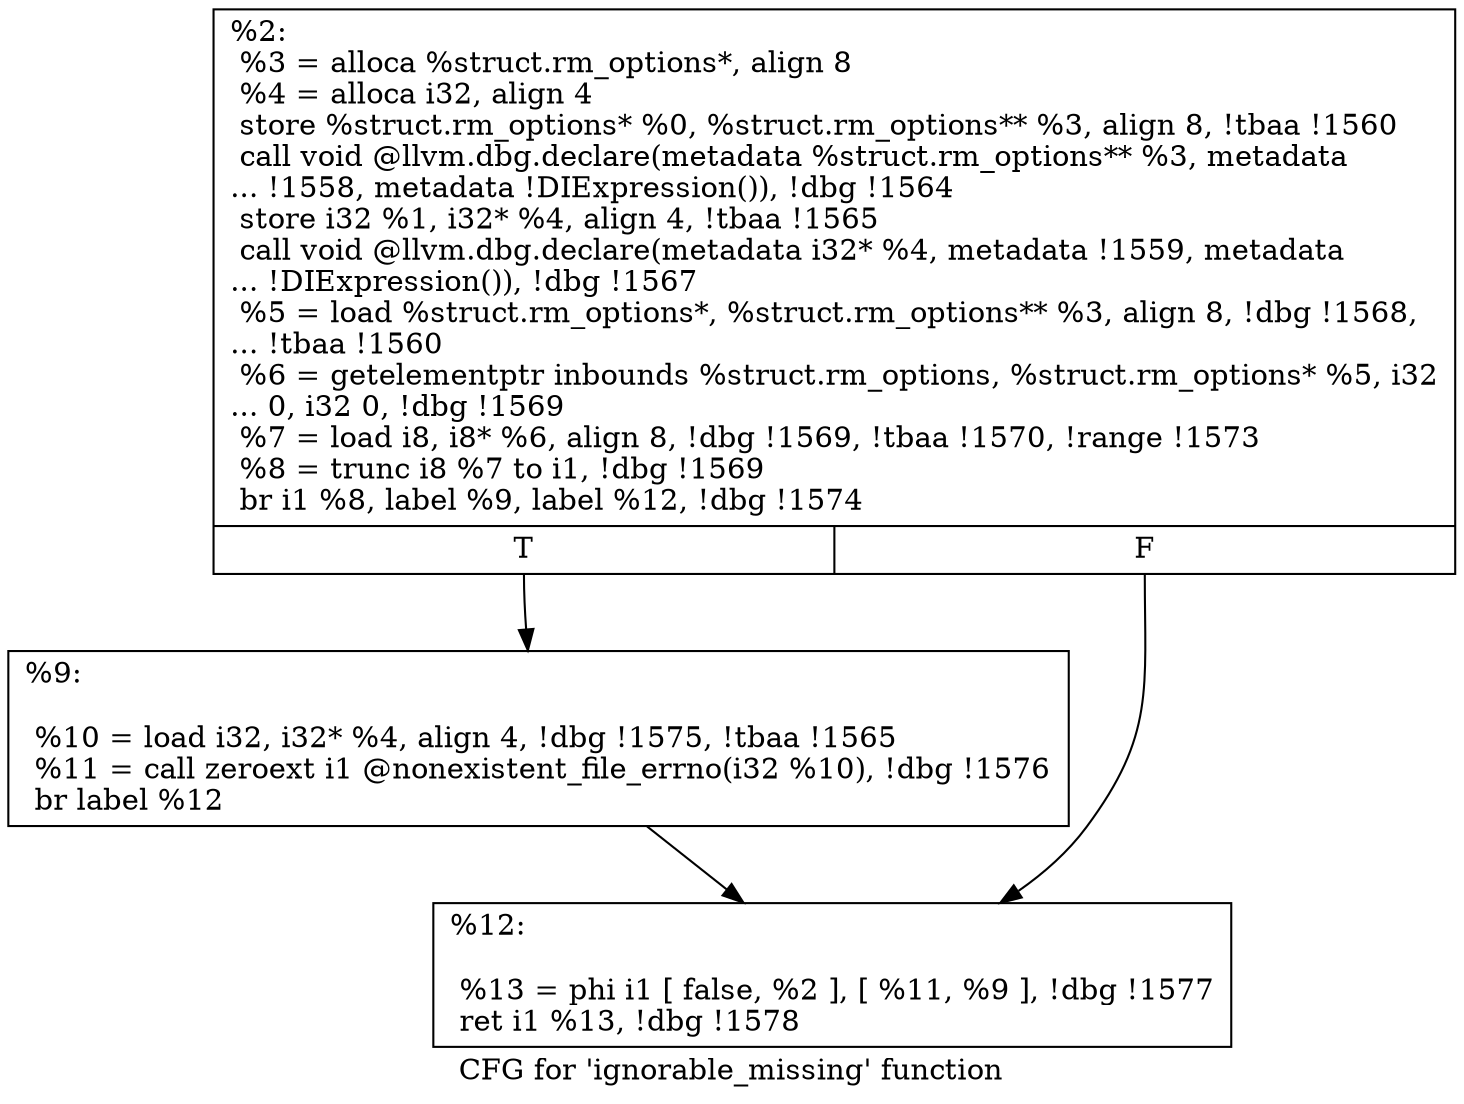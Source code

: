 digraph "CFG for 'ignorable_missing' function" {
	label="CFG for 'ignorable_missing' function";

	Node0x27455f0 [shape=record,label="{%2:\l  %3 = alloca %struct.rm_options*, align 8\l  %4 = alloca i32, align 4\l  store %struct.rm_options* %0, %struct.rm_options** %3, align 8, !tbaa !1560\l  call void @llvm.dbg.declare(metadata %struct.rm_options** %3, metadata\l... !1558, metadata !DIExpression()), !dbg !1564\l  store i32 %1, i32* %4, align 4, !tbaa !1565\l  call void @llvm.dbg.declare(metadata i32* %4, metadata !1559, metadata\l... !DIExpression()), !dbg !1567\l  %5 = load %struct.rm_options*, %struct.rm_options** %3, align 8, !dbg !1568,\l... !tbaa !1560\l  %6 = getelementptr inbounds %struct.rm_options, %struct.rm_options* %5, i32\l... 0, i32 0, !dbg !1569\l  %7 = load i8, i8* %6, align 8, !dbg !1569, !tbaa !1570, !range !1573\l  %8 = trunc i8 %7 to i1, !dbg !1569\l  br i1 %8, label %9, label %12, !dbg !1574\l|{<s0>T|<s1>F}}"];
	Node0x27455f0:s0 -> Node0x274c4c0;
	Node0x27455f0:s1 -> Node0x274c510;
	Node0x274c4c0 [shape=record,label="{%9:\l\l  %10 = load i32, i32* %4, align 4, !dbg !1575, !tbaa !1565\l  %11 = call zeroext i1 @nonexistent_file_errno(i32 %10), !dbg !1576\l  br label %12\l}"];
	Node0x274c4c0 -> Node0x274c510;
	Node0x274c510 [shape=record,label="{%12:\l\l  %13 = phi i1 [ false, %2 ], [ %11, %9 ], !dbg !1577\l  ret i1 %13, !dbg !1578\l}"];
}
